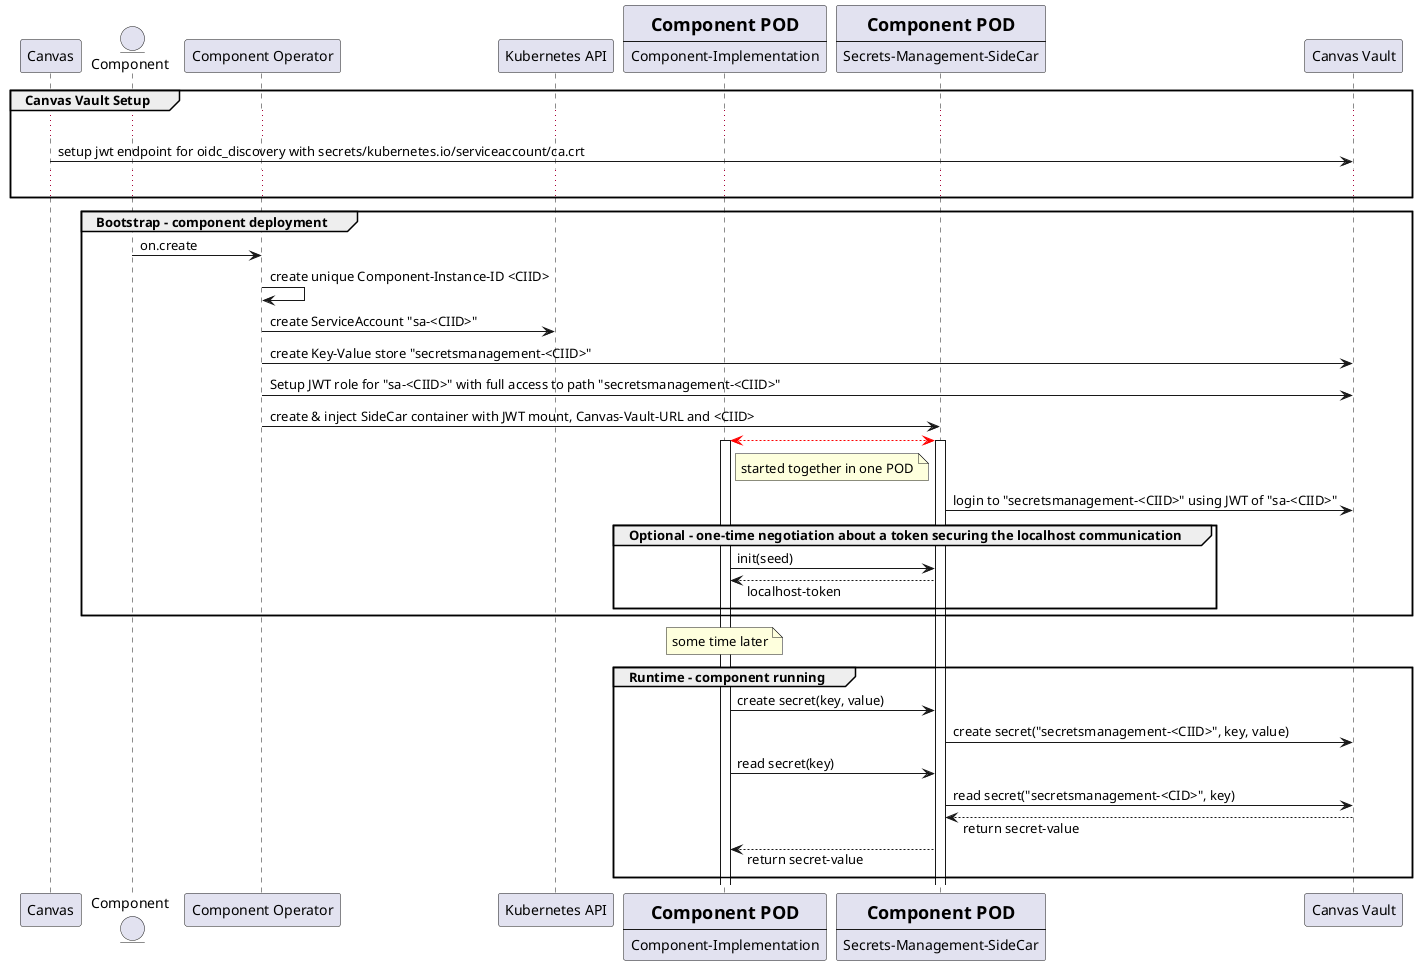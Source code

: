 @startuml

participant Canvas as "Canvas"
entity Component
participant "Component Operator" as ComponentOperator
participant "Kubernetes API" as KubernetesAPI
participant ComponentImplementation [
	=Component POD
	----
	Component-Implementation
]
participant SecretsManagementSideCar [
	=Component POD
	----
	Secrets-Management-SideCar
]
participant CanvasVault as "Canvas Vault"


group Canvas Vault Setup 
    ...
	Canvas -> CanvasVault : setup jwt endpoint for oidc_discovery with secrets/kubernetes.io/serviceaccount/ca.crt
	...
end group

group Bootstrap - component deployment
	Component -> ComponentOperator : on.create
	ComponentOperator -> ComponentOperator : create unique Component-Instance-ID <CIID>
	ComponentOperator -> KubernetesAPI : create ServiceAccount "sa-<CIID>"
	ComponentOperator -> CanvasVault : create Key-Value store "secretsmanagement-<CIID>"
	ComponentOperator -> CanvasVault : Setup JWT role for "sa-<CIID>" with full access to path "secretsmanagement-<CIID>"
	ComponentOperator -> SecretsManagementSideCar : create & inject SideCar container with JWT mount, Canvas-Vault-URL and <CIID>
	ComponentImplementation <-[#ff0000]-> SecretsManagementSideCar
	activate ComponentImplementation 
	activate SecretsManagementSideCar 
    note right of ComponentImplementation
    started together in one POD
    end note	
	SecretsManagementSideCar -> CanvasVault : login to "secretsmanagement-<CIID>" using JWT of "sa-<CIID>"
	group Optional - one-time negotiation about a token securing the localhost communication 
		ComponentImplementation -> SecretsManagementSideCar : init(seed)
		skinparam responseMessageBelowArrow true
		ComponentImplementation <-- SecretsManagementSideCar : localhost-token
    end group
end group

note over ComponentImplementation : some time later

group Runtime - component running
	ComponentImplementation -> SecretsManagementSideCar : create secret(key, value)
	SecretsManagementSideCar -> CanvasVault : create secret("secretsmanagement-<CIID>", key, value)
	ComponentImplementation -> SecretsManagementSideCar : read secret(key)
	SecretsManagementSideCar -> CanvasVault : read secret("secretsmanagement-<CID>", key)
	SecretsManagementSideCar  <-- CanvasVault : return secret-value
	ComponentImplementation <-- SecretsManagementSideCar : return secret-value 
end group

@enduml
